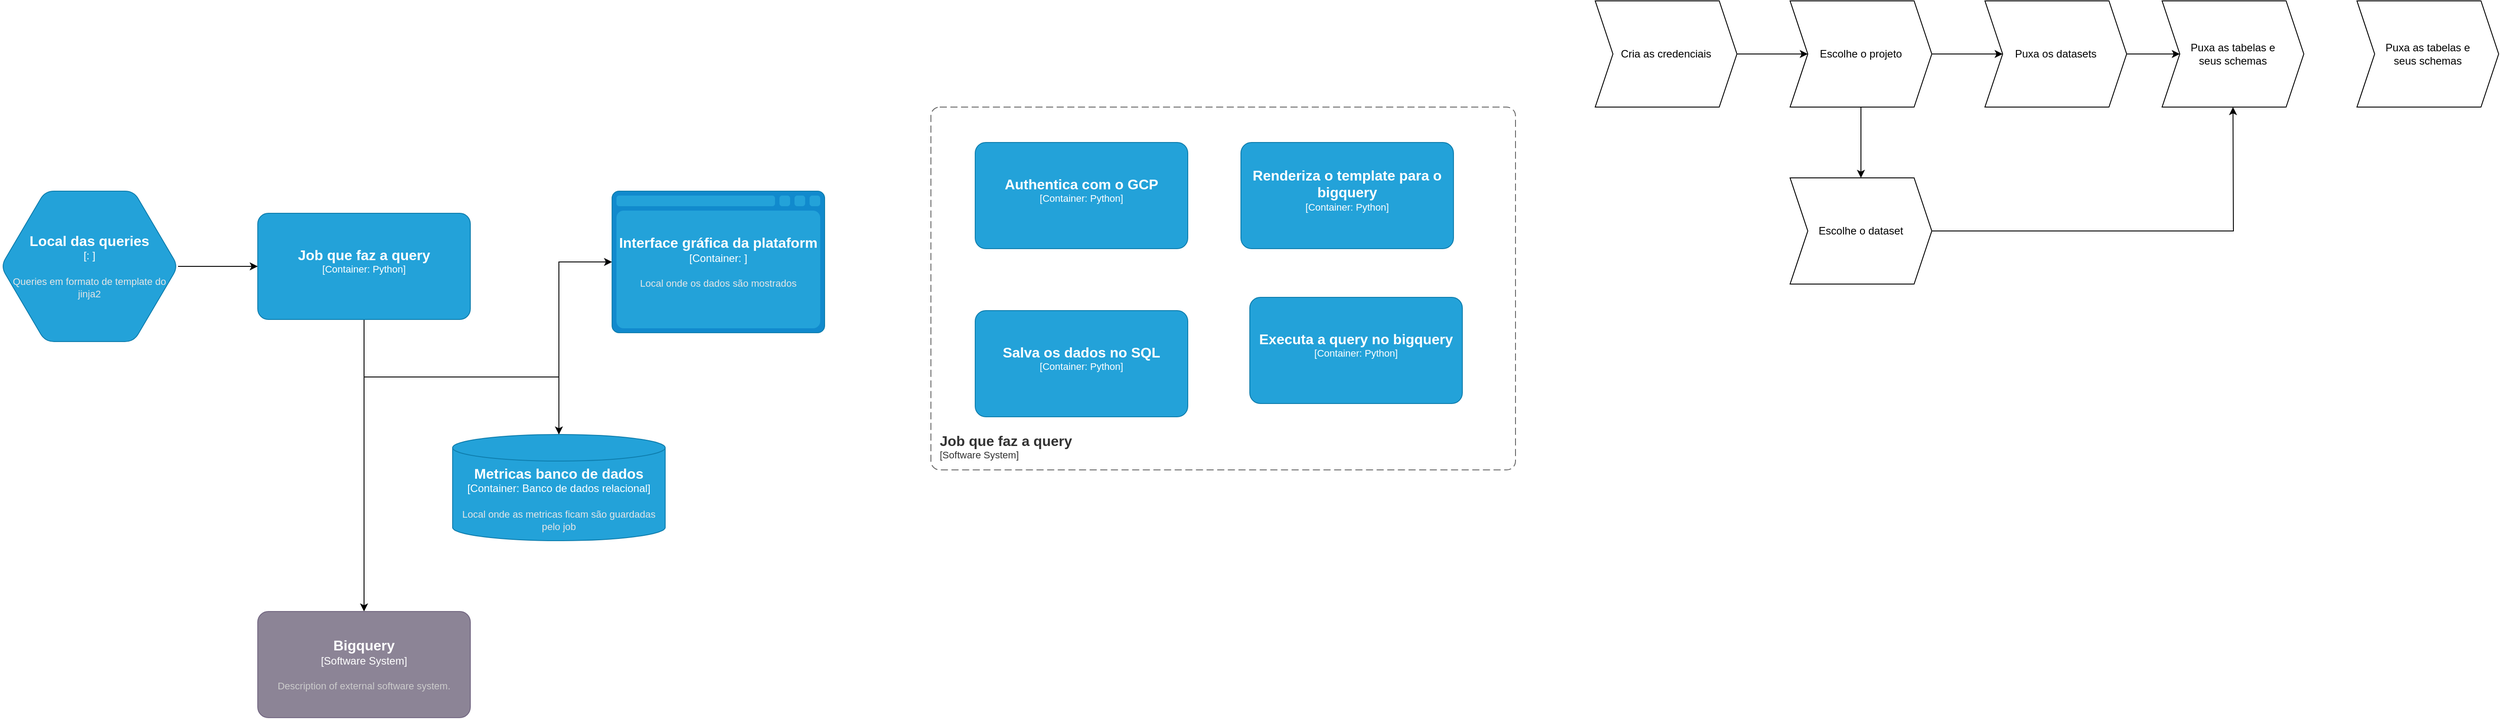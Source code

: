 <mxfile version="21.0.2" type="github">
  <diagram name="Page-1" id="LK-nNx9tamy07k6sP0UF">
    <mxGraphModel dx="2825" dy="757" grid="1" gridSize="10" guides="1" tooltips="1" connect="1" arrows="1" fold="1" page="1" pageScale="1" pageWidth="850" pageHeight="1100" math="0" shadow="0">
      <root>
        <mxCell id="0" />
        <mxCell id="1" parent="0" />
        <mxCell id="A84xPYh3U147-pLySwbC-12" style="edgeStyle=orthogonalEdgeStyle;rounded=0;orthogonalLoop=1;jettySize=auto;html=1;" parent="1" source="A84xPYh3U147-pLySwbC-4" target="A84xPYh3U147-pLySwbC-11" edge="1">
          <mxGeometry relative="1" as="geometry" />
        </mxCell>
        <mxCell id="A84xPYh3U147-pLySwbC-15" style="edgeStyle=orthogonalEdgeStyle;rounded=0;orthogonalLoop=1;jettySize=auto;html=1;" parent="1" source="A84xPYh3U147-pLySwbC-4" target="A84xPYh3U147-pLySwbC-14" edge="1">
          <mxGeometry relative="1" as="geometry" />
        </mxCell>
        <object placeholders="1" c4Name="Job que faz a query" c4Type="Container" c4Technology="Python" c4Description="" label="&lt;font style=&quot;font-size: 16px&quot;&gt;&lt;b&gt;%c4Name%&lt;/b&gt;&lt;/font&gt;&lt;div&gt;[%c4Type%: %c4Technology%]&lt;/div&gt;&lt;br&gt;&lt;div&gt;&lt;font style=&quot;font-size: 11px&quot;&gt;&lt;font color=&quot;#E6E6E6&quot;&gt;%c4Description%&lt;/font&gt;&lt;/div&gt;" id="A84xPYh3U147-pLySwbC-4">
          <mxCell style="rounded=1;whiteSpace=wrap;html=1;fontSize=11;labelBackgroundColor=none;fillColor=#23A2D9;fontColor=#ffffff;align=center;arcSize=10;strokeColor=#0E7DAD;metaEdit=1;resizable=0;points=[[0.25,0,0],[0.5,0,0],[0.75,0,0],[1,0.25,0],[1,0.5,0],[1,0.75,0],[0.75,1,0],[0.5,1,0],[0.25,1,0],[0,0.75,0],[0,0.5,0],[0,0.25,0]];" parent="1" vertex="1">
            <mxGeometry x="90" y="340" width="240" height="120" as="geometry" />
          </mxCell>
        </object>
        <mxCell id="A84xPYh3U147-pLySwbC-9" style="edgeStyle=orthogonalEdgeStyle;rounded=0;orthogonalLoop=1;jettySize=auto;html=1;entryX=0;entryY=0.5;entryDx=0;entryDy=0;entryPerimeter=0;" parent="1" source="A84xPYh3U147-pLySwbC-8" target="A84xPYh3U147-pLySwbC-4" edge="1">
          <mxGeometry relative="1" as="geometry" />
        </mxCell>
        <object placeholders="1" c4Type="Local das queries" c4Container="" c4Technology="" c4Description="Queries em formato de template do jinja2" label="&lt;font style=&quot;font-size: 16px&quot;&gt;&lt;b&gt;%c4Type%&lt;/b&gt;&lt;/font&gt;&lt;div&gt;[%c4Container%:&amp;nbsp;%c4Technology%]&lt;/div&gt;&lt;br&gt;&lt;div&gt;&lt;font style=&quot;font-size: 11px&quot;&gt;&lt;font color=&quot;#E6E6E6&quot;&gt;%c4Description%&lt;/font&gt;&lt;/div&gt;" id="A84xPYh3U147-pLySwbC-8">
          <mxCell style="shape=hexagon;size=50;perimeter=hexagonPerimeter2;whiteSpace=wrap;html=1;fixedSize=1;rounded=1;labelBackgroundColor=none;fillColor=#23A2D9;fontSize=12;fontColor=#ffffff;align=center;strokeColor=#0E7DAD;metaEdit=1;points=[[0.5,0,0],[1,0.25,0],[1,0.5,0],[1,0.75,0],[0.5,1,0],[0,0.75,0],[0,0.5,0],[0,0.25,0]];resizable=0;" parent="1" vertex="1">
            <mxGeometry x="-200" y="315" width="200" height="170" as="geometry" />
          </mxCell>
        </object>
        <object placeholders="1" c4Name="Bigquery" c4Type="Software System" c4Description="Description of external software system." label="&lt;font style=&quot;font-size: 16px&quot;&gt;&lt;b&gt;%c4Name%&lt;/b&gt;&lt;/font&gt;&lt;div&gt;[%c4Type%]&lt;/div&gt;&lt;br&gt;&lt;div&gt;&lt;font style=&quot;font-size: 11px&quot;&gt;&lt;font color=&quot;#cccccc&quot;&gt;%c4Description%&lt;/font&gt;&lt;/div&gt;" id="A84xPYh3U147-pLySwbC-11">
          <mxCell style="rounded=1;whiteSpace=wrap;html=1;labelBackgroundColor=none;fillColor=#8C8496;fontColor=#ffffff;align=center;arcSize=10;strokeColor=#736782;metaEdit=1;resizable=0;points=[[0.25,0,0],[0.5,0,0],[0.75,0,0],[1,0.25,0],[1,0.5,0],[1,0.75,0],[0.75,1,0],[0.5,1,0],[0.25,1,0],[0,0.75,0],[0,0.5,0],[0,0.25,0]];" parent="1" vertex="1">
            <mxGeometry x="90" y="790" width="240" height="120" as="geometry" />
          </mxCell>
        </object>
        <mxCell id="A84xPYh3U147-pLySwbC-21" style="edgeStyle=orthogonalEdgeStyle;rounded=0;orthogonalLoop=1;jettySize=auto;html=1;entryX=0;entryY=0.5;entryDx=0;entryDy=0;entryPerimeter=0;" parent="1" source="A84xPYh3U147-pLySwbC-14" target="A84xPYh3U147-pLySwbC-18" edge="1">
          <mxGeometry relative="1" as="geometry" />
        </mxCell>
        <object placeholders="1" c4Type="Metricas banco de dados" c4Container="Container" c4Technology="Banco de dados relacional" c4Description="Local onde as metricas ficam são guardadas pelo job" label="&lt;font style=&quot;font-size: 16px&quot;&gt;&lt;b&gt;%c4Type%&lt;/b&gt;&lt;/font&gt;&lt;div&gt;[%c4Container%:&amp;nbsp;%c4Technology%]&lt;/div&gt;&lt;br&gt;&lt;div&gt;&lt;font style=&quot;font-size: 11px&quot;&gt;&lt;font color=&quot;#E6E6E6&quot;&gt;%c4Description%&lt;/font&gt;&lt;/div&gt;" id="A84xPYh3U147-pLySwbC-14">
          <mxCell style="shape=cylinder3;size=15;whiteSpace=wrap;html=1;boundedLbl=1;rounded=0;labelBackgroundColor=none;fillColor=#23A2D9;fontSize=12;fontColor=#ffffff;align=center;strokeColor=#0E7DAD;metaEdit=1;points=[[0.5,0,0],[1,0.25,0],[1,0.5,0],[1,0.75,0],[0.5,1,0],[0,0.75,0],[0,0.5,0],[0,0.25,0]];resizable=0;" parent="1" vertex="1">
            <mxGeometry x="310" y="590" width="240" height="120" as="geometry" />
          </mxCell>
        </object>
        <object placeholders="1" c4Type="Interface gráfica da plataform" c4Container="Container" c4Technology="" c4Description="Local onde os dados são mostrados" label="&lt;font style=&quot;font-size: 16px&quot;&gt;&lt;b&gt;%c4Type%&lt;/b&gt;&lt;/font&gt;&lt;div&gt;[%c4Container%:&amp;nbsp;%c4Technology%]&lt;/div&gt;&lt;br&gt;&lt;div&gt;&lt;font style=&quot;font-size: 11px&quot;&gt;&lt;font color=&quot;#E6E6E6&quot;&gt;%c4Description%&lt;/font&gt;&lt;/div&gt;" id="A84xPYh3U147-pLySwbC-18">
          <mxCell style="shape=mxgraph.c4.webBrowserContainer2;whiteSpace=wrap;html=1;boundedLbl=1;rounded=0;labelBackgroundColor=none;strokeColor=#118ACD;fillColor=#23A2D9;strokeColor=#118ACD;strokeColor2=#0E7DAD;fontSize=12;fontColor=#ffffff;align=center;metaEdit=1;points=[[0.5,0,0],[1,0.25,0],[1,0.5,0],[1,0.75,0],[0.5,1,0],[0,0.75,0],[0,0.5,0],[0,0.25,0]];resizable=0;" parent="1" vertex="1">
            <mxGeometry x="490" y="315" width="240" height="160" as="geometry" />
          </mxCell>
        </object>
        <object placeholders="1" c4Name="Job que faz a query" c4Type="SystemScopeBoundary" c4Application="Software System" label="&lt;font style=&quot;font-size: 16px&quot;&gt;&lt;b&gt;&lt;div style=&quot;text-align: left&quot;&gt;%c4Name%&lt;/div&gt;&lt;/b&gt;&lt;/font&gt;&lt;div style=&quot;text-align: left&quot;&gt;[%c4Application%]&lt;/div&gt;" id="A84xPYh3U147-pLySwbC-23">
          <mxCell style="rounded=1;fontSize=11;whiteSpace=wrap;html=1;dashed=1;arcSize=20;fillColor=none;strokeColor=#666666;fontColor=#333333;labelBackgroundColor=none;align=left;verticalAlign=bottom;labelBorderColor=none;spacingTop=0;spacing=10;dashPattern=8 4;metaEdit=1;rotatable=0;perimeter=rectanglePerimeter;noLabel=0;labelPadding=0;allowArrows=0;connectable=0;expand=0;recursiveResize=0;editable=1;pointerEvents=0;absoluteArcSize=1;points=[[0.25,0,0],[0.5,0,0],[0.75,0,0],[1,0.25,0],[1,0.5,0],[1,0.75,0],[0.75,1,0],[0.5,1,0],[0.25,1,0],[0,0.75,0],[0,0.5,0],[0,0.25,0]];" parent="1" vertex="1">
            <mxGeometry x="850" y="220" width="660" height="410" as="geometry" />
          </mxCell>
        </object>
        <object placeholders="1" c4Name="Authentica com o GCP" c4Type="Container" c4Technology="Python" c4Description="" label="&lt;font style=&quot;font-size: 16px&quot;&gt;&lt;b&gt;%c4Name%&lt;/b&gt;&lt;/font&gt;&lt;div&gt;[%c4Type%: %c4Technology%]&lt;/div&gt;&lt;br&gt;&lt;div&gt;&lt;font style=&quot;font-size: 11px&quot;&gt;&lt;font color=&quot;#E6E6E6&quot;&gt;%c4Description%&lt;/font&gt;&lt;/div&gt;" id="A84xPYh3U147-pLySwbC-26">
          <mxCell style="rounded=1;whiteSpace=wrap;html=1;fontSize=11;labelBackgroundColor=none;fillColor=#23A2D9;fontColor=#ffffff;align=center;arcSize=10;strokeColor=#0E7DAD;metaEdit=1;resizable=0;points=[[0.25,0,0],[0.5,0,0],[0.75,0,0],[1,0.25,0],[1,0.5,0],[1,0.75,0],[0.75,1,0],[0.5,1,0],[0.25,1,0],[0,0.75,0],[0,0.5,0],[0,0.25,0]];" parent="1" vertex="1">
            <mxGeometry x="900" y="260" width="240" height="120" as="geometry" />
          </mxCell>
        </object>
        <object placeholders="1" c4Name="Renderiza o template para o bigquery" c4Type="Container" c4Technology="Python" c4Description="" label="&lt;font style=&quot;font-size: 16px&quot;&gt;&lt;b&gt;%c4Name%&lt;/b&gt;&lt;/font&gt;&lt;div&gt;[%c4Type%: %c4Technology%]&lt;/div&gt;&lt;br&gt;&lt;div&gt;&lt;font style=&quot;font-size: 11px&quot;&gt;&lt;font color=&quot;#E6E6E6&quot;&gt;%c4Description%&lt;/font&gt;&lt;/div&gt;" id="A84xPYh3U147-pLySwbC-27">
          <mxCell style="rounded=1;whiteSpace=wrap;html=1;fontSize=11;labelBackgroundColor=none;fillColor=#23A2D9;fontColor=#ffffff;align=center;arcSize=10;strokeColor=#0E7DAD;metaEdit=1;resizable=0;points=[[0.25,0,0],[0.5,0,0],[0.75,0,0],[1,0.25,0],[1,0.5,0],[1,0.75,0],[0.75,1,0],[0.5,1,0],[0.25,1,0],[0,0.75,0],[0,0.5,0],[0,0.25,0]];" parent="1" vertex="1">
            <mxGeometry x="1200" y="260" width="240" height="120" as="geometry" />
          </mxCell>
        </object>
        <object placeholders="1" c4Name="Salva os dados no SQL" c4Type="Container" c4Technology="Python" c4Description="" label="&lt;font style=&quot;font-size: 16px&quot;&gt;&lt;b&gt;%c4Name%&lt;/b&gt;&lt;/font&gt;&lt;div&gt;[%c4Type%: %c4Technology%]&lt;/div&gt;&lt;br&gt;&lt;div&gt;&lt;font style=&quot;font-size: 11px&quot;&gt;&lt;font color=&quot;#E6E6E6&quot;&gt;%c4Description%&lt;/font&gt;&lt;/div&gt;" id="A84xPYh3U147-pLySwbC-31">
          <mxCell style="rounded=1;whiteSpace=wrap;html=1;fontSize=11;labelBackgroundColor=none;fillColor=#23A2D9;fontColor=#ffffff;align=center;arcSize=10;strokeColor=#0E7DAD;metaEdit=1;resizable=0;points=[[0.25,0,0],[0.5,0,0],[0.75,0,0],[1,0.25,0],[1,0.5,0],[1,0.75,0],[0.75,1,0],[0.5,1,0],[0.25,1,0],[0,0.75,0],[0,0.5,0],[0,0.25,0]];" parent="1" vertex="1">
            <mxGeometry x="900" y="450" width="240" height="120" as="geometry" />
          </mxCell>
        </object>
        <object placeholders="1" c4Name="Executa a query no bigquery" c4Type="Container" c4Technology="Python" c4Description="" label="&lt;font style=&quot;font-size: 16px&quot;&gt;&lt;b&gt;%c4Name%&lt;/b&gt;&lt;/font&gt;&lt;div&gt;[%c4Type%: %c4Technology%]&lt;/div&gt;&lt;br&gt;&lt;div&gt;&lt;font style=&quot;font-size: 11px&quot;&gt;&lt;font color=&quot;#E6E6E6&quot;&gt;%c4Description%&lt;/font&gt;&lt;/div&gt;" id="A84xPYh3U147-pLySwbC-32">
          <mxCell style="rounded=1;whiteSpace=wrap;html=1;fontSize=11;labelBackgroundColor=none;fillColor=#23A2D9;fontColor=#ffffff;align=center;arcSize=10;strokeColor=#0E7DAD;metaEdit=1;resizable=0;points=[[0.25,0,0],[0.5,0,0],[0.75,0,0],[1,0.25,0],[1,0.5,0],[1,0.75,0],[0.75,1,0],[0.5,1,0],[0.25,1,0],[0,0.75,0],[0,0.5,0],[0,0.25,0]];" parent="1" vertex="1">
            <mxGeometry x="1210" y="435" width="240" height="120" as="geometry" />
          </mxCell>
        </object>
        <mxCell id="iXQPVdKsU9WUDkfsB8ME-2" value="" style="edgeStyle=orthogonalEdgeStyle;rounded=0;orthogonalLoop=1;jettySize=auto;html=1;" edge="1" parent="1" source="A84xPYh3U147-pLySwbC-34" target="iXQPVdKsU9WUDkfsB8ME-1">
          <mxGeometry relative="1" as="geometry" />
        </mxCell>
        <mxCell id="iXQPVdKsU9WUDkfsB8ME-4" value="" style="edgeStyle=orthogonalEdgeStyle;rounded=0;orthogonalLoop=1;jettySize=auto;html=1;" edge="1" parent="1" source="A84xPYh3U147-pLySwbC-34" target="iXQPVdKsU9WUDkfsB8ME-3">
          <mxGeometry relative="1" as="geometry" />
        </mxCell>
        <mxCell id="A84xPYh3U147-pLySwbC-34" value="&lt;div&gt;Escolhe o projeto&lt;/div&gt;" style="shape=step;perimeter=stepPerimeter;whiteSpace=wrap;html=1;fixedSize=1;" parent="1" vertex="1">
          <mxGeometry x="1820" y="100" width="160" height="120" as="geometry" />
        </mxCell>
        <mxCell id="iXQPVdKsU9WUDkfsB8ME-9" style="edgeStyle=orthogonalEdgeStyle;rounded=0;orthogonalLoop=1;jettySize=auto;html=1;" edge="1" parent="1" source="iXQPVdKsU9WUDkfsB8ME-1">
          <mxGeometry relative="1" as="geometry">
            <mxPoint x="2320.048" y="220.0" as="targetPoint" />
          </mxGeometry>
        </mxCell>
        <mxCell id="iXQPVdKsU9WUDkfsB8ME-1" value="Escolhe o dataset" style="shape=step;perimeter=stepPerimeter;whiteSpace=wrap;html=1;fixedSize=1;" vertex="1" parent="1">
          <mxGeometry x="1820" y="300" width="160" height="120" as="geometry" />
        </mxCell>
        <mxCell id="iXQPVdKsU9WUDkfsB8ME-8" value="" style="edgeStyle=orthogonalEdgeStyle;rounded=0;orthogonalLoop=1;jettySize=auto;html=1;" edge="1" parent="1" source="iXQPVdKsU9WUDkfsB8ME-3">
          <mxGeometry relative="1" as="geometry">
            <mxPoint x="2260" y="160" as="targetPoint" />
          </mxGeometry>
        </mxCell>
        <mxCell id="iXQPVdKsU9WUDkfsB8ME-3" value="Puxa os datasets" style="shape=step;perimeter=stepPerimeter;whiteSpace=wrap;html=1;fixedSize=1;" vertex="1" parent="1">
          <mxGeometry x="2040" y="100" width="160" height="120" as="geometry" />
        </mxCell>
        <mxCell id="iXQPVdKsU9WUDkfsB8ME-6" value="" style="edgeStyle=orthogonalEdgeStyle;rounded=0;orthogonalLoop=1;jettySize=auto;html=1;" edge="1" parent="1" source="iXQPVdKsU9WUDkfsB8ME-5" target="A84xPYh3U147-pLySwbC-34">
          <mxGeometry relative="1" as="geometry" />
        </mxCell>
        <mxCell id="iXQPVdKsU9WUDkfsB8ME-5" value="Cria as credenciais" style="shape=step;perimeter=stepPerimeter;whiteSpace=wrap;html=1;fixedSize=1;" vertex="1" parent="1">
          <mxGeometry x="1600" y="100" width="160" height="120" as="geometry" />
        </mxCell>
        <mxCell id="iXQPVdKsU9WUDkfsB8ME-10" value="Puxa as tabelas e&lt;br&gt; seus schemas" style="shape=step;perimeter=stepPerimeter;whiteSpace=wrap;html=1;fixedSize=1;" vertex="1" parent="1">
          <mxGeometry x="2240" y="100" width="160" height="120" as="geometry" />
        </mxCell>
        <mxCell id="iXQPVdKsU9WUDkfsB8ME-11" value="Puxa as tabelas e&lt;br&gt; seus schemas" style="shape=step;perimeter=stepPerimeter;whiteSpace=wrap;html=1;fixedSize=1;" vertex="1" parent="1">
          <mxGeometry x="2460" y="100" width="160" height="120" as="geometry" />
        </mxCell>
      </root>
    </mxGraphModel>
  </diagram>
</mxfile>
